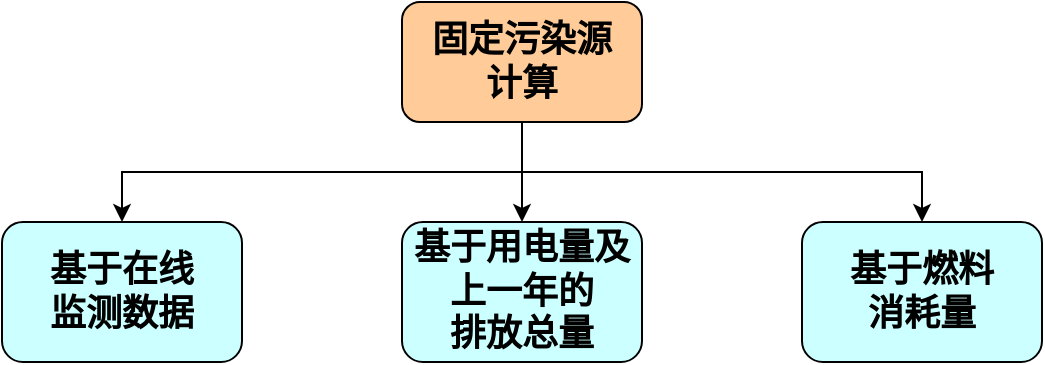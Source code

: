 <mxfile version="13.10.3" type="github">
  <diagram id="BiezcFr4iXMCg-OM8pdk" name="Page-1">
    <mxGraphModel dx="868" dy="425" grid="1" gridSize="10" guides="1" tooltips="1" connect="1" arrows="1" fold="1" page="1" pageScale="1" pageWidth="1169" pageHeight="827" math="0" shadow="0">
      <root>
        <mxCell id="0" />
        <mxCell id="1" parent="0" />
        <mxCell id="eX34EMT1mgVTevCQ3lH2-2" value="&lt;b&gt;&lt;font style=&quot;font-size: 18px&quot;&gt;基于用电量及上一年的&lt;br&gt;排放总量&lt;/font&gt;&lt;/b&gt;" style="rounded=1;whiteSpace=wrap;html=1;fillColor=#CCFFFF;" vertex="1" parent="1">
          <mxGeometry x="400" y="270" width="120" height="70" as="geometry" />
        </mxCell>
        <mxCell id="eX34EMT1mgVTevCQ3lH2-8" style="edgeStyle=orthogonalEdgeStyle;rounded=0;orthogonalLoop=1;jettySize=auto;html=1;exitX=0.5;exitY=1;exitDx=0;exitDy=0;" edge="1" parent="1" source="eX34EMT1mgVTevCQ3lH2-3" target="eX34EMT1mgVTevCQ3lH2-7">
          <mxGeometry relative="1" as="geometry" />
        </mxCell>
        <mxCell id="eX34EMT1mgVTevCQ3lH2-9" style="edgeStyle=orthogonalEdgeStyle;rounded=0;orthogonalLoop=1;jettySize=auto;html=1;exitX=0.5;exitY=1;exitDx=0;exitDy=0;entryX=0.5;entryY=0;entryDx=0;entryDy=0;" edge="1" parent="1" source="eX34EMT1mgVTevCQ3lH2-3" target="eX34EMT1mgVTevCQ3lH2-6">
          <mxGeometry relative="1" as="geometry" />
        </mxCell>
        <mxCell id="eX34EMT1mgVTevCQ3lH2-10" style="edgeStyle=orthogonalEdgeStyle;rounded=0;orthogonalLoop=1;jettySize=auto;html=1;exitX=0.5;exitY=1;exitDx=0;exitDy=0;entryX=0.5;entryY=0;entryDx=0;entryDy=0;" edge="1" parent="1" source="eX34EMT1mgVTevCQ3lH2-3" target="eX34EMT1mgVTevCQ3lH2-2">
          <mxGeometry relative="1" as="geometry" />
        </mxCell>
        <mxCell id="eX34EMT1mgVTevCQ3lH2-3" value="&lt;b&gt;&lt;font style=&quot;font-size: 18px&quot;&gt;固定污染源&lt;br&gt;计算&lt;/font&gt;&lt;/b&gt;" style="rounded=1;whiteSpace=wrap;html=1;fillColor=#FFCC99;" vertex="1" parent="1">
          <mxGeometry x="400" y="160" width="120" height="60" as="geometry" />
        </mxCell>
        <mxCell id="eX34EMT1mgVTevCQ3lH2-6" value="&lt;b style=&quot;font-size: 18px&quot;&gt;基于燃料&lt;br&gt;消耗量&lt;/b&gt;" style="rounded=1;whiteSpace=wrap;html=1;fillColor=#CCFFFF;" vertex="1" parent="1">
          <mxGeometry x="600" y="270" width="120" height="70" as="geometry" />
        </mxCell>
        <mxCell id="eX34EMT1mgVTevCQ3lH2-7" value="&lt;b style=&quot;font-size: 18px&quot;&gt;基于在线&lt;br&gt;监测数据&lt;/b&gt;" style="rounded=1;whiteSpace=wrap;html=1;fillColor=#CCFFFF;" vertex="1" parent="1">
          <mxGeometry x="200" y="270" width="120" height="70" as="geometry" />
        </mxCell>
      </root>
    </mxGraphModel>
  </diagram>
</mxfile>

